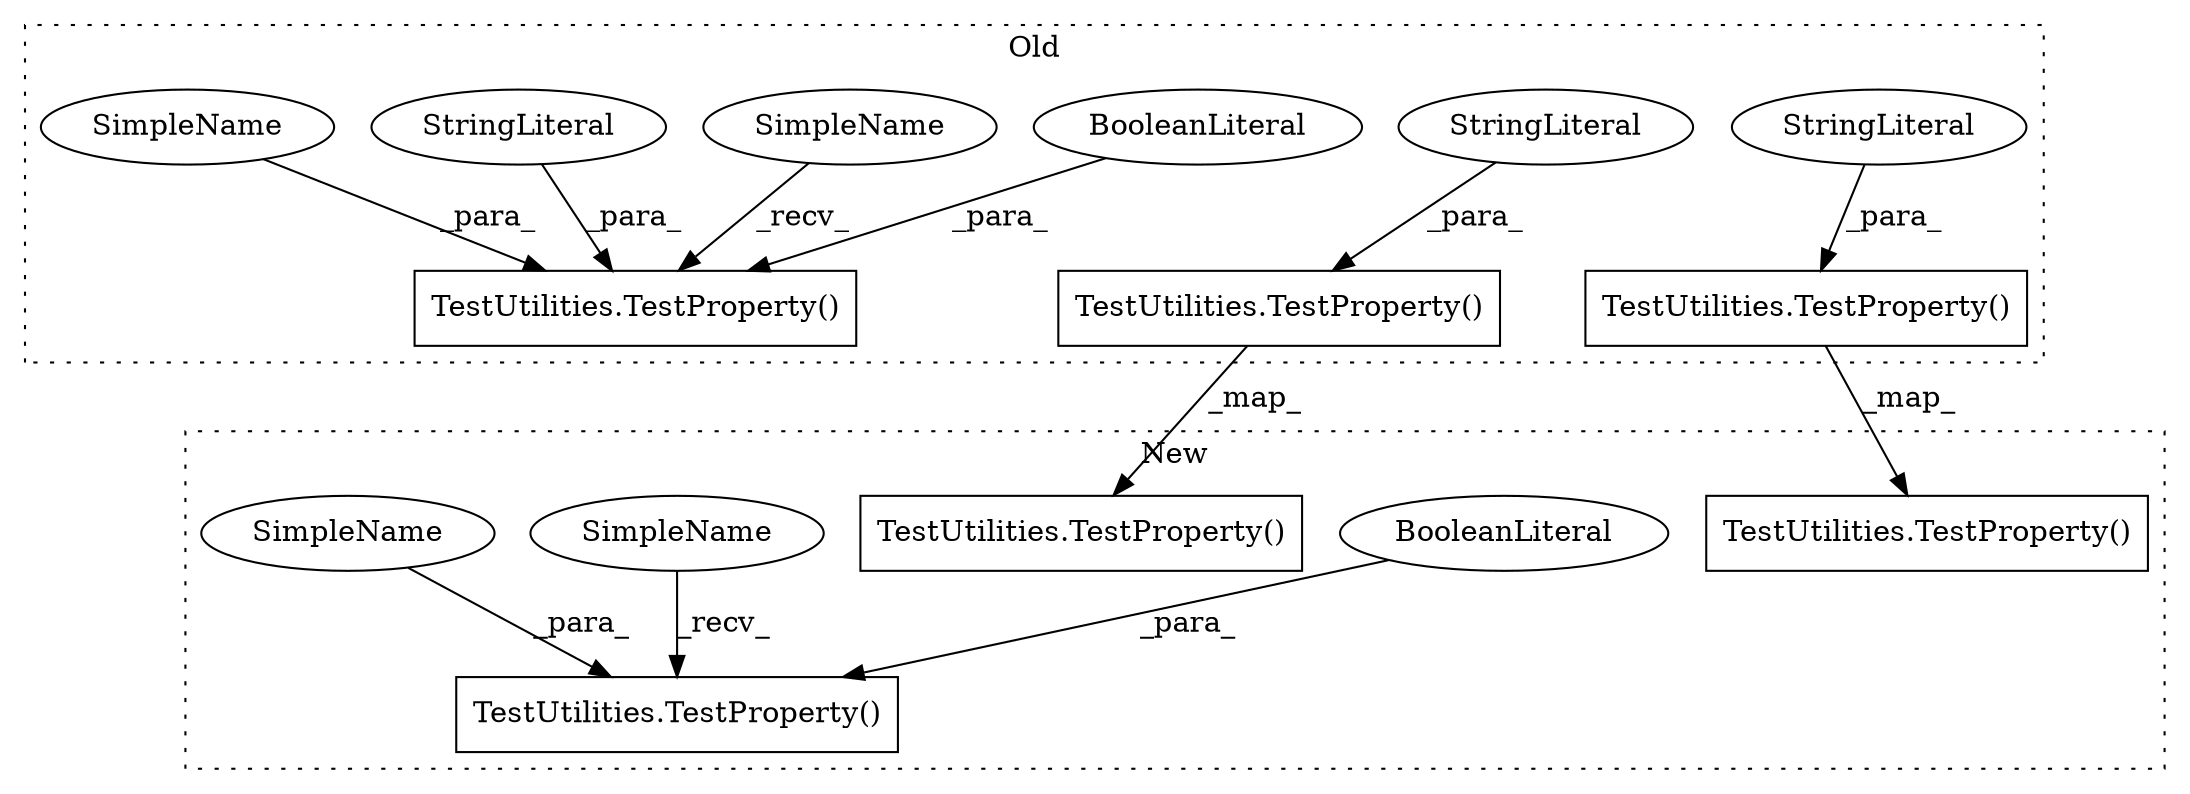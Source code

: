 digraph G {
subgraph cluster0 {
1 [label="TestUtilities.TestProperty()" a="32" s="4311,4354" l="13,1" shape="box"];
3 [label="TestUtilities.TestProperty()" a="32" s="3227,3265" l="13,1" shape="box"];
4 [label="BooleanLiteral" a="9" s="3260" l="5" shape="ellipse"];
5 [label="StringLiteral" a="45" s="4330" l="12" shape="ellipse"];
8 [label="StringLiteral" a="45" s="3246" l="12" shape="ellipse"];
9 [label="TestUtilities.TestProperty()" a="32" s="2366,2409" l="13,1" shape="box"];
11 [label="StringLiteral" a="45" s="2385" l="12" shape="ellipse"];
13 [label="SimpleName" a="42" s="3213" l="13" shape="ellipse"];
14 [label="SimpleName" a="42" s="3240" l="4" shape="ellipse"];
label = "Old";
style="dotted";
}
subgraph cluster1 {
2 [label="TestUtilities.TestProperty()" a="32" s="4095,4144" l="13,1" shape="box"];
6 [label="TestUtilities.TestProperty()" a="32" s="3328,3371" l="13,1" shape="box"];
7 [label="BooleanLiteral" a="9" s="3366" l="5" shape="ellipse"];
10 [label="TestUtilities.TestProperty()" a="32" s="5105,5150" l="13,1" shape="box"];
12 [label="SimpleName" a="42" s="3314" l="13" shape="ellipse"];
15 [label="SimpleName" a="42" s="3341" l="4" shape="ellipse"];
label = "New";
style="dotted";
}
1 -> 2 [label="_map_"];
4 -> 3 [label="_para_"];
5 -> 1 [label="_para_"];
7 -> 6 [label="_para_"];
8 -> 3 [label="_para_"];
9 -> 10 [label="_map_"];
11 -> 9 [label="_para_"];
12 -> 6 [label="_recv_"];
13 -> 3 [label="_recv_"];
14 -> 3 [label="_para_"];
15 -> 6 [label="_para_"];
}